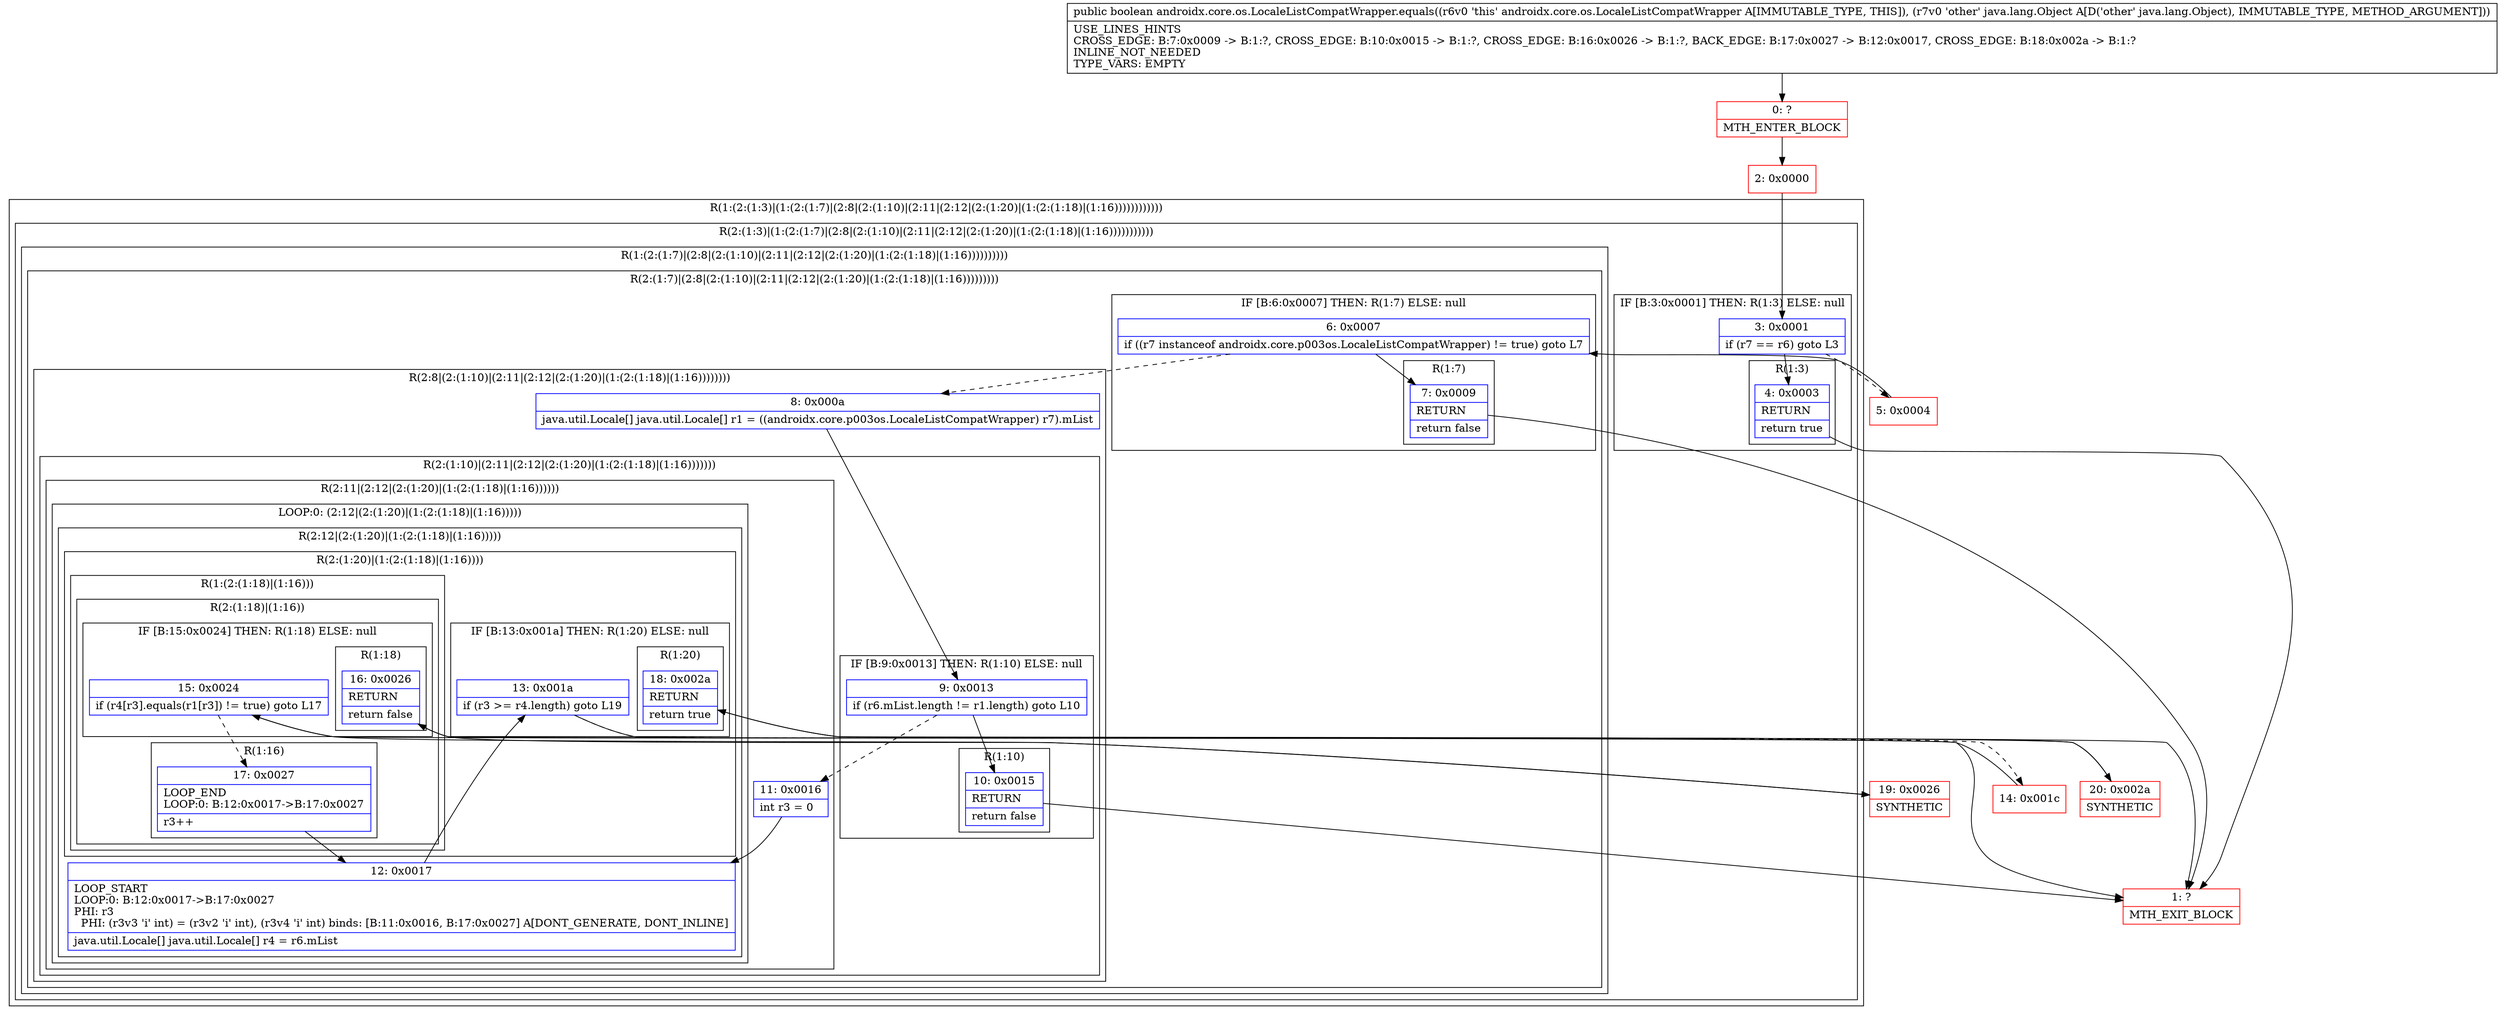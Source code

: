 digraph "CFG forandroidx.core.os.LocaleListCompatWrapper.equals(Ljava\/lang\/Object;)Z" {
subgraph cluster_Region_1486474681 {
label = "R(1:(2:(1:3)|(1:(2:(1:7)|(2:8|(2:(1:10)|(2:11|(2:12|(2:(1:20)|(1:(2:(1:18)|(1:16))))))))))))";
node [shape=record,color=blue];
subgraph cluster_Region_142898925 {
label = "R(2:(1:3)|(1:(2:(1:7)|(2:8|(2:(1:10)|(2:11|(2:12|(2:(1:20)|(1:(2:(1:18)|(1:16)))))))))))";
node [shape=record,color=blue];
subgraph cluster_IfRegion_1327085456 {
label = "IF [B:3:0x0001] THEN: R(1:3) ELSE: null";
node [shape=record,color=blue];
Node_3 [shape=record,label="{3\:\ 0x0001|if (r7 == r6) goto L3\l}"];
subgraph cluster_Region_138037489 {
label = "R(1:3)";
node [shape=record,color=blue];
Node_4 [shape=record,label="{4\:\ 0x0003|RETURN\l|return true\l}"];
}
}
subgraph cluster_Region_517519434 {
label = "R(1:(2:(1:7)|(2:8|(2:(1:10)|(2:11|(2:12|(2:(1:20)|(1:(2:(1:18)|(1:16))))))))))";
node [shape=record,color=blue];
subgraph cluster_Region_901813858 {
label = "R(2:(1:7)|(2:8|(2:(1:10)|(2:11|(2:12|(2:(1:20)|(1:(2:(1:18)|(1:16)))))))))";
node [shape=record,color=blue];
subgraph cluster_IfRegion_929497725 {
label = "IF [B:6:0x0007] THEN: R(1:7) ELSE: null";
node [shape=record,color=blue];
Node_6 [shape=record,label="{6\:\ 0x0007|if ((r7 instanceof androidx.core.p003os.LocaleListCompatWrapper) != true) goto L7\l}"];
subgraph cluster_Region_1841346976 {
label = "R(1:7)";
node [shape=record,color=blue];
Node_7 [shape=record,label="{7\:\ 0x0009|RETURN\l|return false\l}"];
}
}
subgraph cluster_Region_581690295 {
label = "R(2:8|(2:(1:10)|(2:11|(2:12|(2:(1:20)|(1:(2:(1:18)|(1:16))))))))";
node [shape=record,color=blue];
Node_8 [shape=record,label="{8\:\ 0x000a|java.util.Locale[] java.util.Locale[] r1 = ((androidx.core.p003os.LocaleListCompatWrapper) r7).mList\l}"];
subgraph cluster_Region_906057402 {
label = "R(2:(1:10)|(2:11|(2:12|(2:(1:20)|(1:(2:(1:18)|(1:16)))))))";
node [shape=record,color=blue];
subgraph cluster_IfRegion_537513386 {
label = "IF [B:9:0x0013] THEN: R(1:10) ELSE: null";
node [shape=record,color=blue];
Node_9 [shape=record,label="{9\:\ 0x0013|if (r6.mList.length != r1.length) goto L10\l}"];
subgraph cluster_Region_121873822 {
label = "R(1:10)";
node [shape=record,color=blue];
Node_10 [shape=record,label="{10\:\ 0x0015|RETURN\l|return false\l}"];
}
}
subgraph cluster_Region_568352645 {
label = "R(2:11|(2:12|(2:(1:20)|(1:(2:(1:18)|(1:16))))))";
node [shape=record,color=blue];
Node_11 [shape=record,label="{11\:\ 0x0016|int r3 = 0\l}"];
subgraph cluster_LoopRegion_137903073 {
label = "LOOP:0: (2:12|(2:(1:20)|(1:(2:(1:18)|(1:16)))))";
node [shape=record,color=blue];
subgraph cluster_Region_565646334 {
label = "R(2:12|(2:(1:20)|(1:(2:(1:18)|(1:16)))))";
node [shape=record,color=blue];
Node_12 [shape=record,label="{12\:\ 0x0017|LOOP_START\lLOOP:0: B:12:0x0017\-\>B:17:0x0027\lPHI: r3 \l  PHI: (r3v3 'i' int) = (r3v2 'i' int), (r3v4 'i' int) binds: [B:11:0x0016, B:17:0x0027] A[DONT_GENERATE, DONT_INLINE]\l|java.util.Locale[] java.util.Locale[] r4 = r6.mList\l}"];
subgraph cluster_Region_1625132799 {
label = "R(2:(1:20)|(1:(2:(1:18)|(1:16))))";
node [shape=record,color=blue];
subgraph cluster_IfRegion_849429735 {
label = "IF [B:13:0x001a] THEN: R(1:20) ELSE: null";
node [shape=record,color=blue];
Node_13 [shape=record,label="{13\:\ 0x001a|if (r3 \>= r4.length) goto L19\l}"];
subgraph cluster_Region_1549115608 {
label = "R(1:20)";
node [shape=record,color=blue];
Node_18 [shape=record,label="{18\:\ 0x002a|RETURN\l|return true\l}"];
}
}
subgraph cluster_Region_1176535449 {
label = "R(1:(2:(1:18)|(1:16)))";
node [shape=record,color=blue];
subgraph cluster_Region_252595599 {
label = "R(2:(1:18)|(1:16))";
node [shape=record,color=blue];
subgraph cluster_IfRegion_1072012313 {
label = "IF [B:15:0x0024] THEN: R(1:18) ELSE: null";
node [shape=record,color=blue];
Node_15 [shape=record,label="{15\:\ 0x0024|if (r4[r3].equals(r1[r3]) != true) goto L17\l}"];
subgraph cluster_Region_61378791 {
label = "R(1:18)";
node [shape=record,color=blue];
Node_16 [shape=record,label="{16\:\ 0x0026|RETURN\l|return false\l}"];
}
}
subgraph cluster_Region_1546364501 {
label = "R(1:16)";
node [shape=record,color=blue];
Node_17 [shape=record,label="{17\:\ 0x0027|LOOP_END\lLOOP:0: B:12:0x0017\-\>B:17:0x0027\l|r3++\l}"];
}
}
}
}
}
}
}
}
}
}
}
}
}
Node_0 [shape=record,color=red,label="{0\:\ ?|MTH_ENTER_BLOCK\l}"];
Node_2 [shape=record,color=red,label="{2\:\ 0x0000}"];
Node_1 [shape=record,color=red,label="{1\:\ ?|MTH_EXIT_BLOCK\l}"];
Node_5 [shape=record,color=red,label="{5\:\ 0x0004}"];
Node_14 [shape=record,color=red,label="{14\:\ 0x001c}"];
Node_19 [shape=record,color=red,label="{19\:\ 0x0026|SYNTHETIC\l}"];
Node_20 [shape=record,color=red,label="{20\:\ 0x002a|SYNTHETIC\l}"];
MethodNode[shape=record,label="{public boolean androidx.core.os.LocaleListCompatWrapper.equals((r6v0 'this' androidx.core.os.LocaleListCompatWrapper A[IMMUTABLE_TYPE, THIS]), (r7v0 'other' java.lang.Object A[D('other' java.lang.Object), IMMUTABLE_TYPE, METHOD_ARGUMENT]))  | USE_LINES_HINTS\lCROSS_EDGE: B:7:0x0009 \-\> B:1:?, CROSS_EDGE: B:10:0x0015 \-\> B:1:?, CROSS_EDGE: B:16:0x0026 \-\> B:1:?, BACK_EDGE: B:17:0x0027 \-\> B:12:0x0017, CROSS_EDGE: B:18:0x002a \-\> B:1:?\lINLINE_NOT_NEEDED\lTYPE_VARS: EMPTY\l}"];
MethodNode -> Node_0;Node_3 -> Node_4;
Node_3 -> Node_5[style=dashed];
Node_4 -> Node_1;
Node_6 -> Node_7;
Node_6 -> Node_8[style=dashed];
Node_7 -> Node_1;
Node_8 -> Node_9;
Node_9 -> Node_10;
Node_9 -> Node_11[style=dashed];
Node_10 -> Node_1;
Node_11 -> Node_12;
Node_12 -> Node_13;
Node_13 -> Node_14[style=dashed];
Node_13 -> Node_20;
Node_18 -> Node_1;
Node_15 -> Node_17[style=dashed];
Node_15 -> Node_19;
Node_16 -> Node_1;
Node_17 -> Node_12;
Node_0 -> Node_2;
Node_2 -> Node_3;
Node_5 -> Node_6;
Node_14 -> Node_15;
Node_19 -> Node_16;
Node_20 -> Node_18;
}

